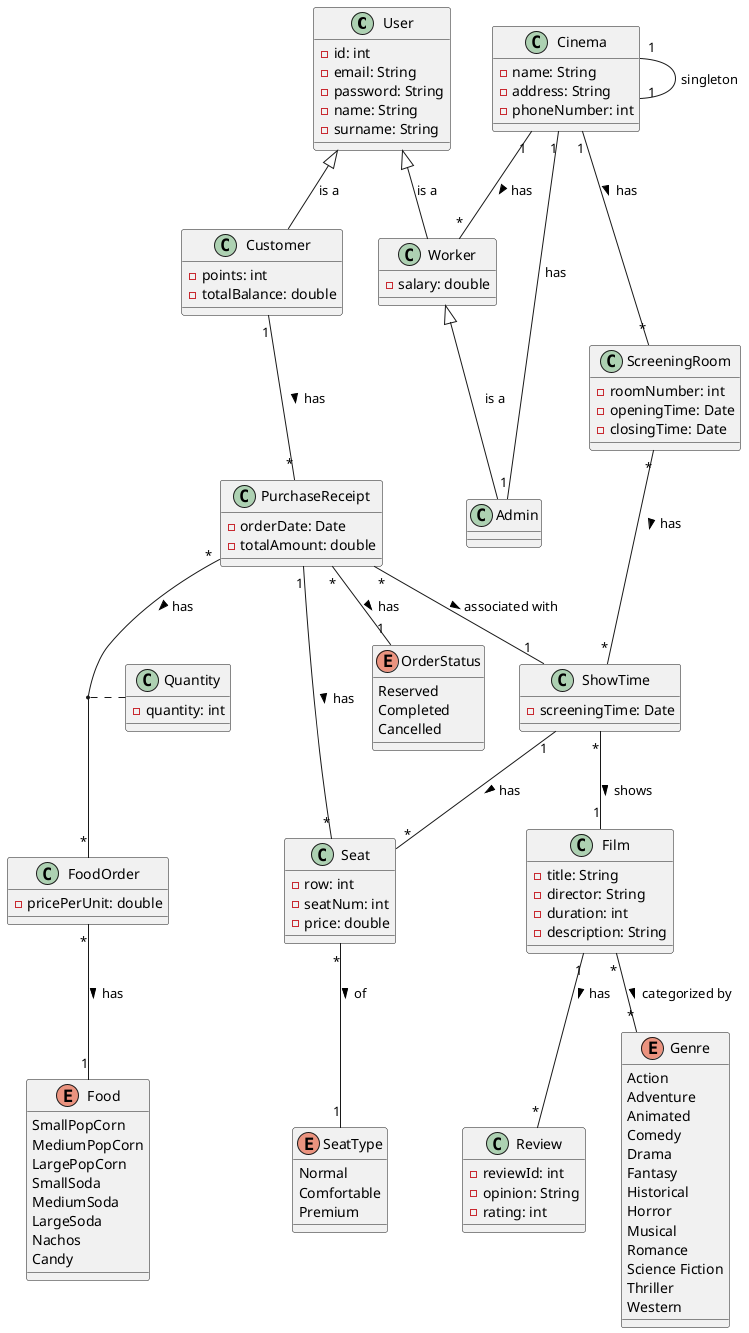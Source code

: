 
@startuml
class User{
  -id: int
  -email: String
  -password: String
  -name: String
  -surname: String

}

class Customer{
  -points: int
  -totalBalance: double
}

class Worker{
    -salary: double
}

class Admin{
}

class Cinema{
    -name: String
    -address: String
    -phoneNumber: int
}

class PurchaseReceipt{
  -orderDate: Date
  -totalAmount: double
}

class FoodOrder{
  -pricePerUnit: double
}

class ScreeningRoom{
  -roomNumber: int
  -openingTime: Date
  -closingTime: Date
}

class ShowTime{
  -screeningTime: Date
}

class Film{
  -title: String
  -director: String
  -duration: int
  -description: String
}

class Review{
  -reviewId: int
  -opinion: String
  -rating: int
}

class Seat{
  -row: int
  -seatNum: int
  -price: double
}

class Quantity{
  -quantity: int
}

enum Genre{
  Action
  Adventure
  Animated
  Comedy
  Drama
  Fantasy
  Historical
  Horror
  Musical
  Romance
  Science Fiction
  Thriller
  Western
}

enum OrderStatus{
  Reserved
  Completed
  Cancelled
}

enum Food{
  SmallPopCorn
  MediumPopCorn
  LargePopCorn
  SmallSoda
  MediumSoda
  LargeSoda
  Nachos
  Candy
}

enum SeatType{
  Normal
  Comfortable
  Premium
}

User <|-- Customer: is a
User <|-- Worker: is a
Worker<|-- Admin: is a

Customer "1" -- "*" PurchaseReceipt: has >
Cinema "1" -- "*" ScreeningRoom: has >
Cinema "1" -- "1" Cinema: singleton
Cinema "1" -- "1" Admin: has
Cinema "1" -- "*" Worker: has >

ScreeningRoom "*" -- "*" ShowTime: has >
ShowTime "1" -- "*" Seat: has >

Seat "*" -- "1" SeatType: of >
ShowTime "*" -- "1" Film: shows >
Film "1" -- "*" Review: has >
Film "*" -- "*" Genre : categorized by >

PurchaseReceipt "1" -- "*" Seat: has >
PurchaseReceipt "*" -- "1" ShowTime: associated with >
PurchaseReceipt "*" -- "1" OrderStatus : has >
PurchaseReceipt "*" -- "*" FoodOrder: has >

FoodOrder "*" -- "1" Food: has >
(PurchaseReceipt, FoodOrder) .. Quantity
@enduml
